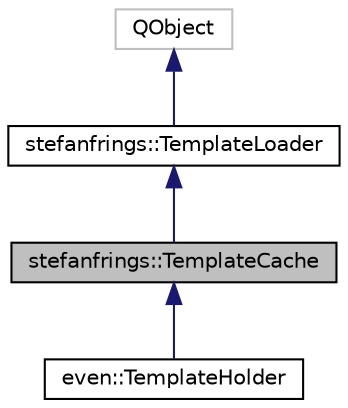 digraph "stefanfrings::TemplateCache"
{
  edge [fontname="Helvetica",fontsize="10",labelfontname="Helvetica",labelfontsize="10"];
  node [fontname="Helvetica",fontsize="10",shape=record];
  Node0 [label="stefanfrings::TemplateCache",height=0.2,width=0.4,color="black", fillcolor="grey75", style="filled", fontcolor="black"];
  Node1 -> Node0 [dir="back",color="midnightblue",fontsize="10",style="solid",fontname="Helvetica"];
  Node1 [label="stefanfrings::TemplateLoader",height=0.2,width=0.4,color="black", fillcolor="white", style="filled",URL="$classstefanfrings_1_1_template_loader.html"];
  Node2 -> Node1 [dir="back",color="midnightblue",fontsize="10",style="solid",fontname="Helvetica"];
  Node2 [label="QObject",height=0.2,width=0.4,color="grey75", fillcolor="white", style="filled"];
  Node0 -> Node3 [dir="back",color="midnightblue",fontsize="10",style="solid",fontname="Helvetica"];
  Node3 [label="even::TemplateHolder",height=0.2,width=0.4,color="black", fillcolor="white", style="filled",URL="$classeven_1_1_template_holder.html"];
}
